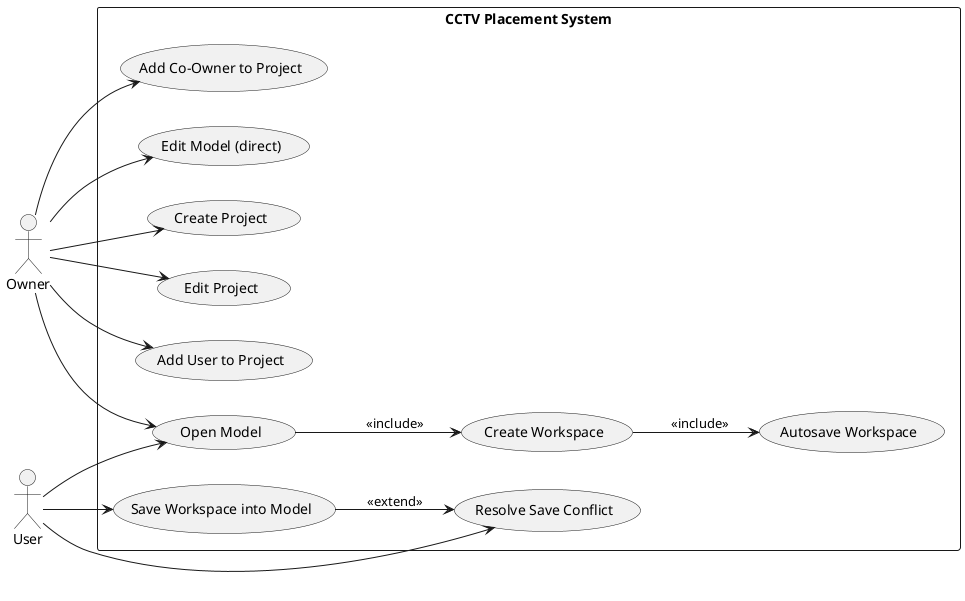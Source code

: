 @startuml technical use case diagram
left to right direction
actor Owner
actor User

rectangle "CCTV Placement System" {
  
  usecase "Create Project" as UC1
  usecase "Edit Project" as UC2
  usecase "Add User to Project" as UC3
  usecase "Add Co-Owner to Project" as UC4
  usecase "Open Model" as UC5
  usecase "Edit Model (direct)" as UC6
  usecase "Create Workspace" as UC7
  usecase "Autosave Workspace" as UC8
  usecase "Save Workspace into Model" as UC9
  usecase "Resolve Save Conflict" as UC10

  Owner --> UC1
  Owner --> UC2
  Owner --> UC3
  Owner --> UC4
  Owner --> UC5
  Owner --> UC6
  
  User --> UC5
  User --> UC9
  User --> UC10
  
  UC5 --> UC7 : <<include>>
  UC7 --> UC8 : <<include>>
  UC9 --> UC10 : <<extend>>
}
@enduml
